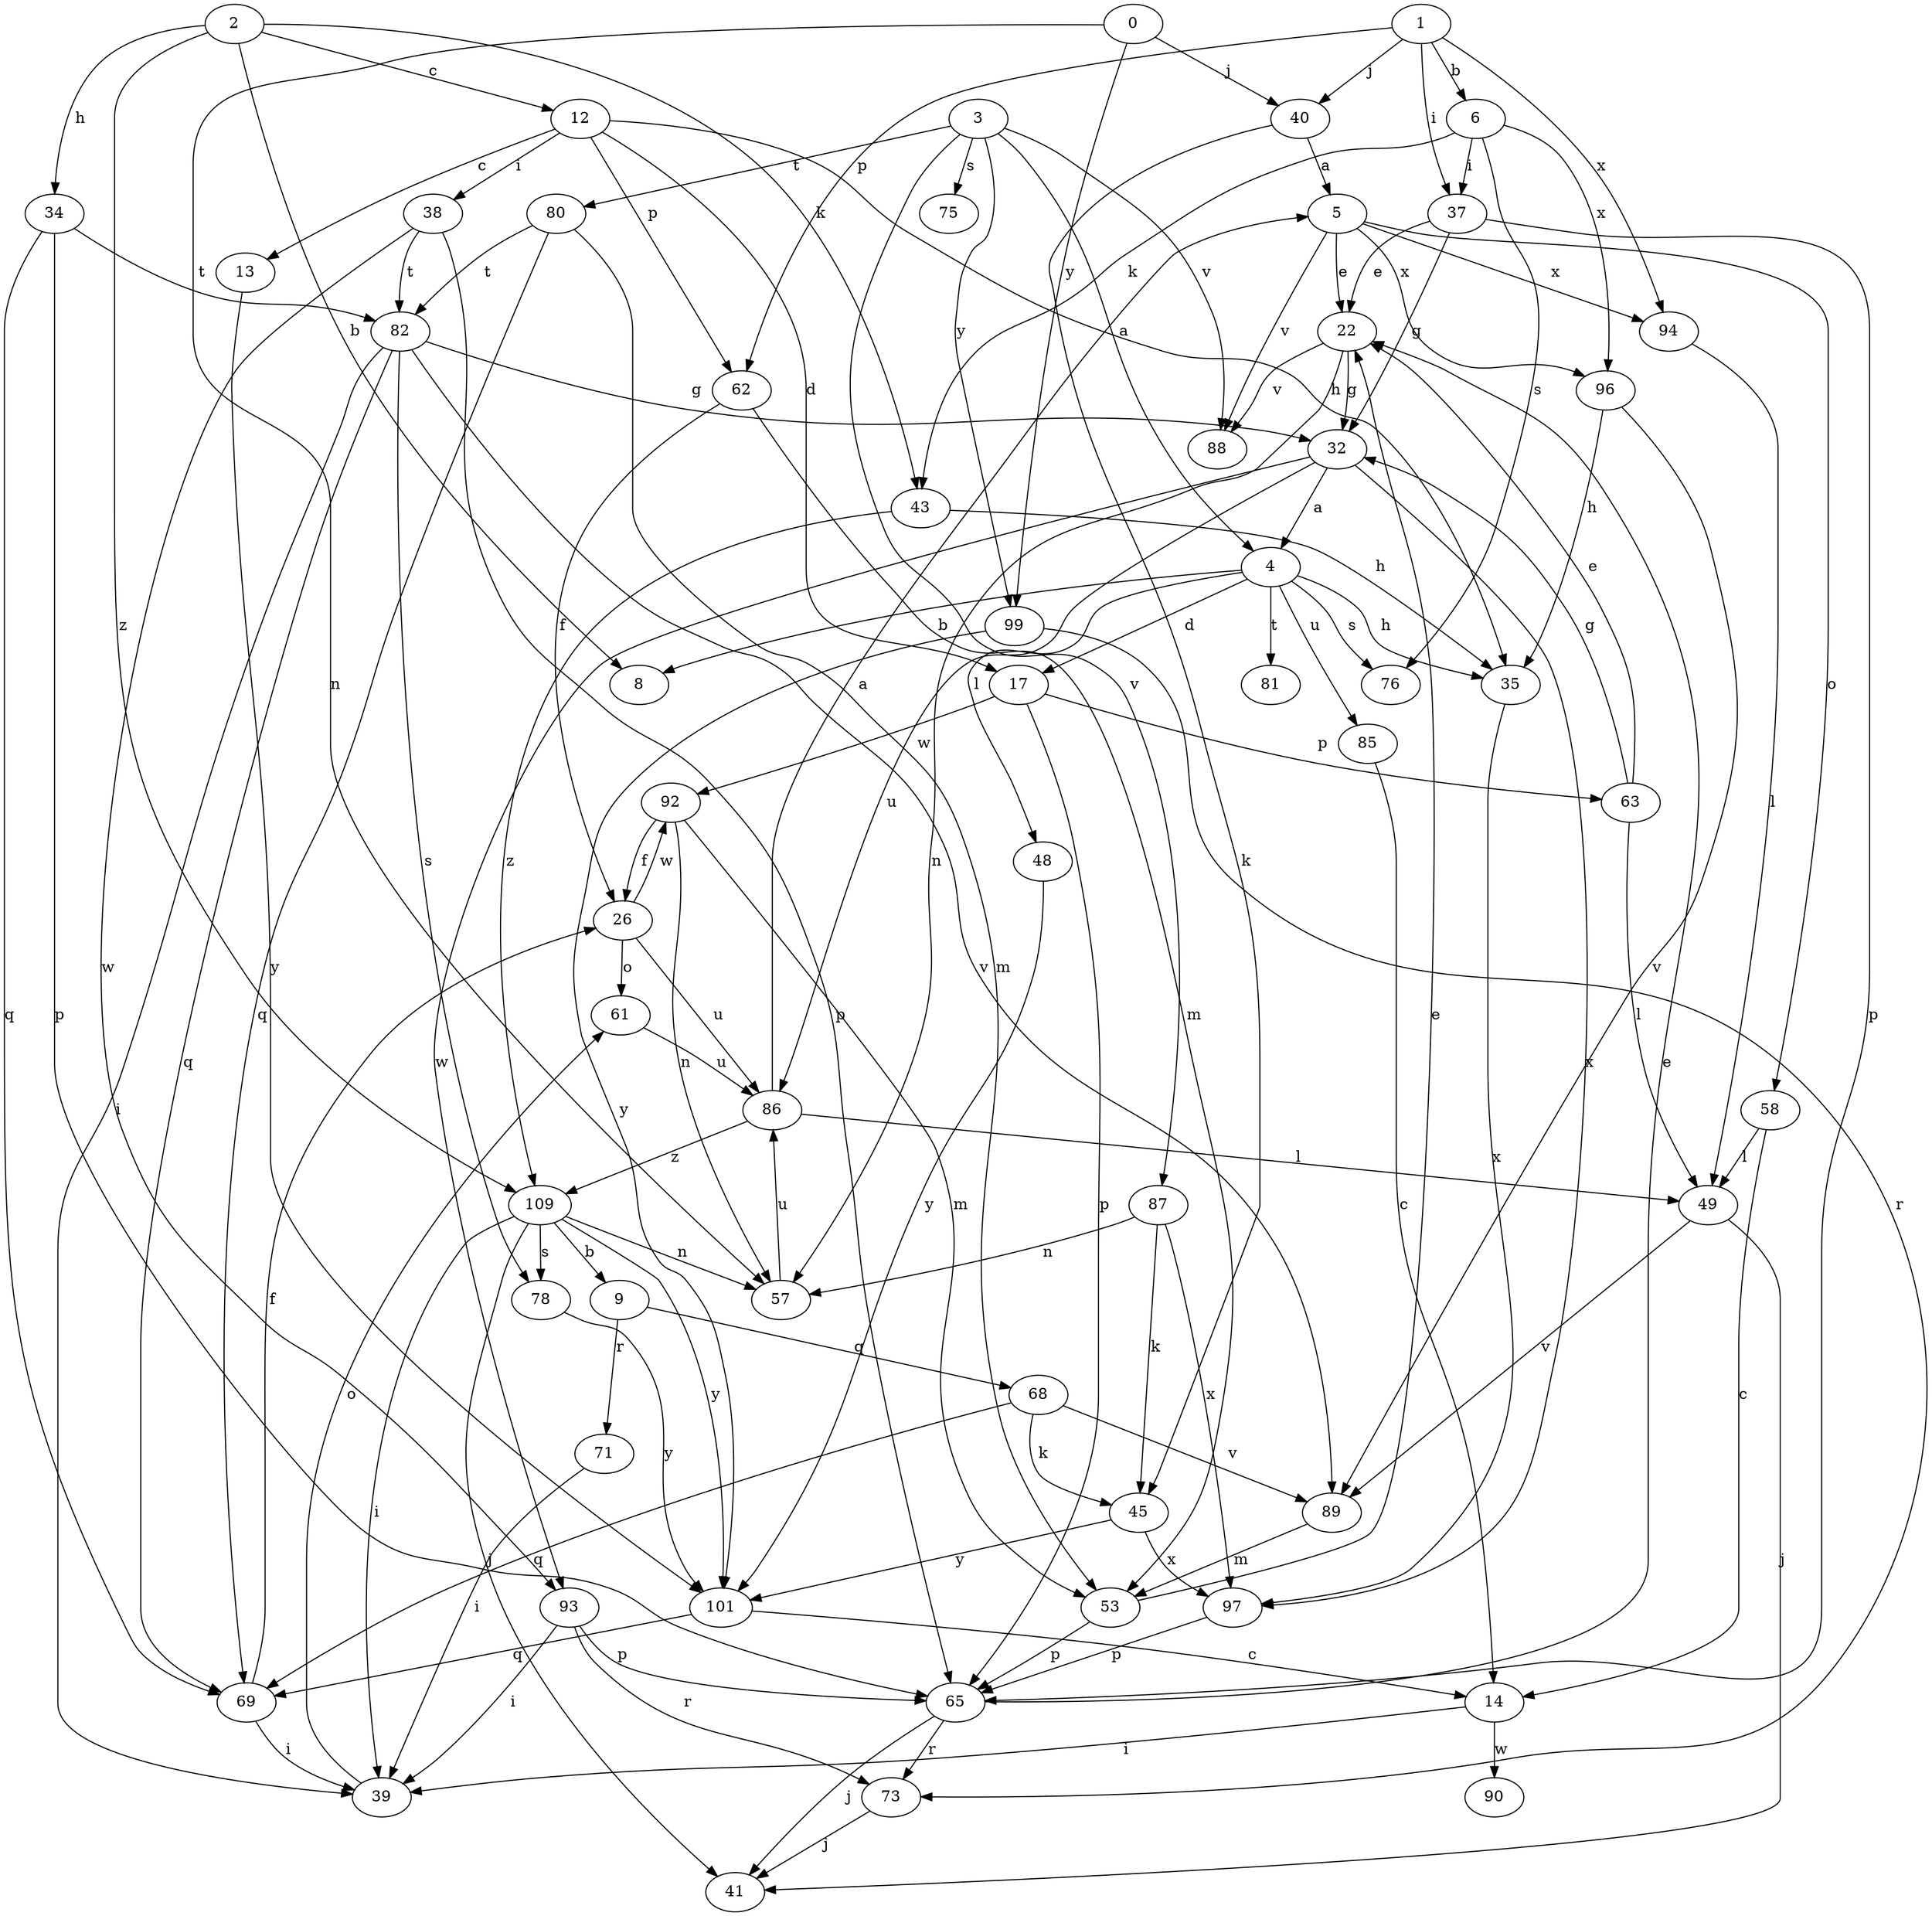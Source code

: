 strict digraph  {
0;
1;
2;
3;
4;
5;
6;
8;
9;
12;
13;
14;
17;
22;
26;
32;
34;
35;
37;
38;
39;
40;
41;
43;
45;
48;
49;
53;
57;
58;
61;
62;
63;
65;
68;
69;
71;
73;
75;
76;
78;
80;
81;
82;
85;
86;
87;
88;
89;
90;
92;
93;
94;
96;
97;
99;
101;
109;
0 -> 40  [label=j];
0 -> 57  [label=n];
0 -> 99  [label=y];
1 -> 6  [label=b];
1 -> 37  [label=i];
1 -> 40  [label=j];
1 -> 62  [label=p];
1 -> 94  [label=x];
2 -> 8  [label=b];
2 -> 12  [label=c];
2 -> 34  [label=h];
2 -> 43  [label=k];
2 -> 109  [label=z];
3 -> 4  [label=a];
3 -> 75  [label=s];
3 -> 80  [label=t];
3 -> 87  [label=v];
3 -> 88  [label=v];
3 -> 99  [label=y];
4 -> 8  [label=b];
4 -> 17  [label=d];
4 -> 35  [label=h];
4 -> 48  [label=l];
4 -> 76  [label=s];
4 -> 81  [label=t];
4 -> 85  [label=u];
5 -> 22  [label=e];
5 -> 58  [label=o];
5 -> 88  [label=v];
5 -> 94  [label=x];
5 -> 96  [label=x];
6 -> 37  [label=i];
6 -> 43  [label=k];
6 -> 76  [label=s];
6 -> 96  [label=x];
9 -> 68  [label=q];
9 -> 71  [label=r];
12 -> 13  [label=c];
12 -> 17  [label=d];
12 -> 35  [label=h];
12 -> 38  [label=i];
12 -> 62  [label=p];
13 -> 101  [label=y];
14 -> 39  [label=i];
14 -> 90  [label=w];
17 -> 63  [label=p];
17 -> 65  [label=p];
17 -> 92  [label=w];
22 -> 32  [label=g];
22 -> 57  [label=n];
22 -> 88  [label=v];
26 -> 61  [label=o];
26 -> 86  [label=u];
26 -> 92  [label=w];
32 -> 4  [label=a];
32 -> 86  [label=u];
32 -> 93  [label=w];
32 -> 97  [label=x];
34 -> 65  [label=p];
34 -> 69  [label=q];
34 -> 82  [label=t];
35 -> 97  [label=x];
37 -> 22  [label=e];
37 -> 32  [label=g];
37 -> 65  [label=p];
38 -> 65  [label=p];
38 -> 82  [label=t];
38 -> 93  [label=w];
39 -> 61  [label=o];
40 -> 5  [label=a];
40 -> 45  [label=k];
43 -> 35  [label=h];
43 -> 109  [label=z];
45 -> 97  [label=x];
45 -> 101  [label=y];
48 -> 101  [label=y];
49 -> 41  [label=j];
49 -> 89  [label=v];
53 -> 22  [label=e];
53 -> 65  [label=p];
57 -> 86  [label=u];
58 -> 14  [label=c];
58 -> 49  [label=l];
61 -> 86  [label=u];
62 -> 26  [label=f];
62 -> 53  [label=m];
63 -> 22  [label=e];
63 -> 32  [label=g];
63 -> 49  [label=l];
65 -> 22  [label=e];
65 -> 41  [label=j];
65 -> 73  [label=r];
68 -> 45  [label=k];
68 -> 69  [label=q];
68 -> 89  [label=v];
69 -> 26  [label=f];
69 -> 39  [label=i];
71 -> 39  [label=i];
73 -> 41  [label=j];
78 -> 101  [label=y];
80 -> 53  [label=m];
80 -> 69  [label=q];
80 -> 82  [label=t];
82 -> 32  [label=g];
82 -> 39  [label=i];
82 -> 69  [label=q];
82 -> 78  [label=s];
82 -> 89  [label=v];
85 -> 14  [label=c];
86 -> 5  [label=a];
86 -> 49  [label=l];
86 -> 109  [label=z];
87 -> 45  [label=k];
87 -> 57  [label=n];
87 -> 97  [label=x];
89 -> 53  [label=m];
92 -> 26  [label=f];
92 -> 53  [label=m];
92 -> 57  [label=n];
93 -> 39  [label=i];
93 -> 65  [label=p];
93 -> 73  [label=r];
94 -> 49  [label=l];
96 -> 35  [label=h];
96 -> 89  [label=v];
97 -> 65  [label=p];
99 -> 73  [label=r];
99 -> 101  [label=y];
101 -> 14  [label=c];
101 -> 69  [label=q];
109 -> 9  [label=b];
109 -> 39  [label=i];
109 -> 41  [label=j];
109 -> 57  [label=n];
109 -> 78  [label=s];
109 -> 101  [label=y];
}
